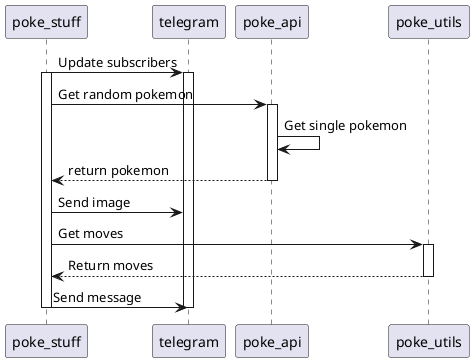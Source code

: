 @startuml
poke_stuff -> telegram: Update subscribers
activate poke_stuff
activate telegram
poke_stuff -> poke_api: Get random pokemon
activate poke_api
poke_api -> poke_api: Get single pokemon
poke_api --> poke_stuff: return pokemon
deactivate poke_api
poke_stuff -> telegram: Send image
poke_stuff -> poke_utils: Get moves
activate poke_utils
poke_utils --> poke_stuff: Return moves
deactivate poke_utils
poke_stuff -> telegram: Send message
deactivate telegram
deactivate poke_stuff
@enduml
